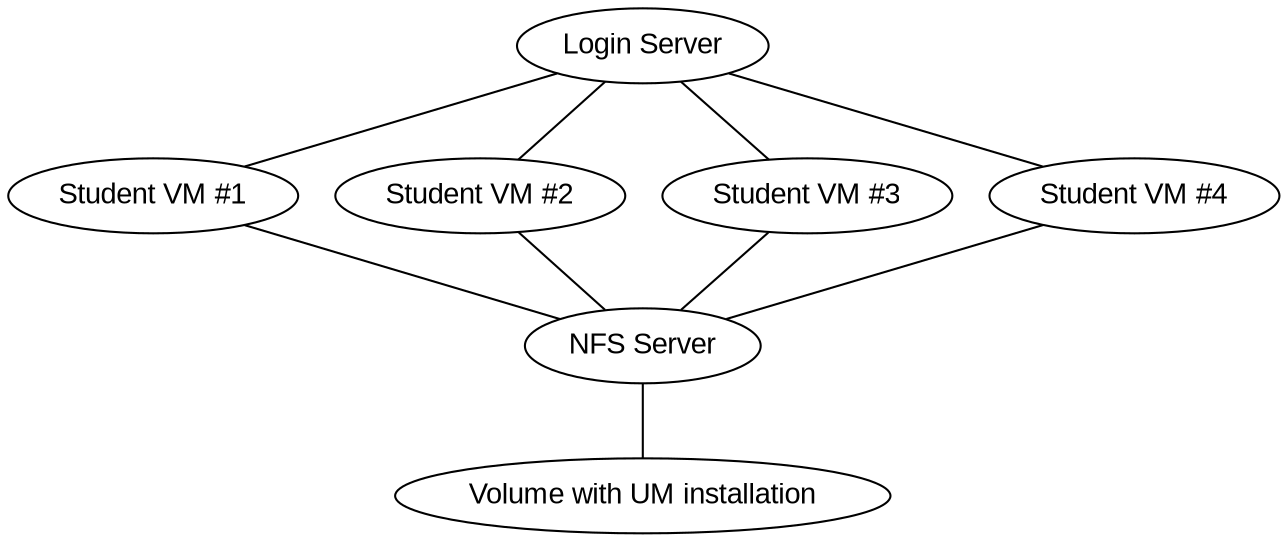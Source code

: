 graph ukca {
    graph [fontname = "arial", dpi = 300];
    node [fontname = "arial"];
    edge [fontname = "arial"];
    "Login Server" -- "Student VM #1" -- "NFS Server";
    "Login Server" -- "Student VM #2" -- "NFS Server";
    "Login Server" -- "Student VM #3" -- "NFS Server";
    "Login Server" -- "Student VM #4" -- "NFS Server";
    "NFS Server" -- "Volume with UM installation";
}
